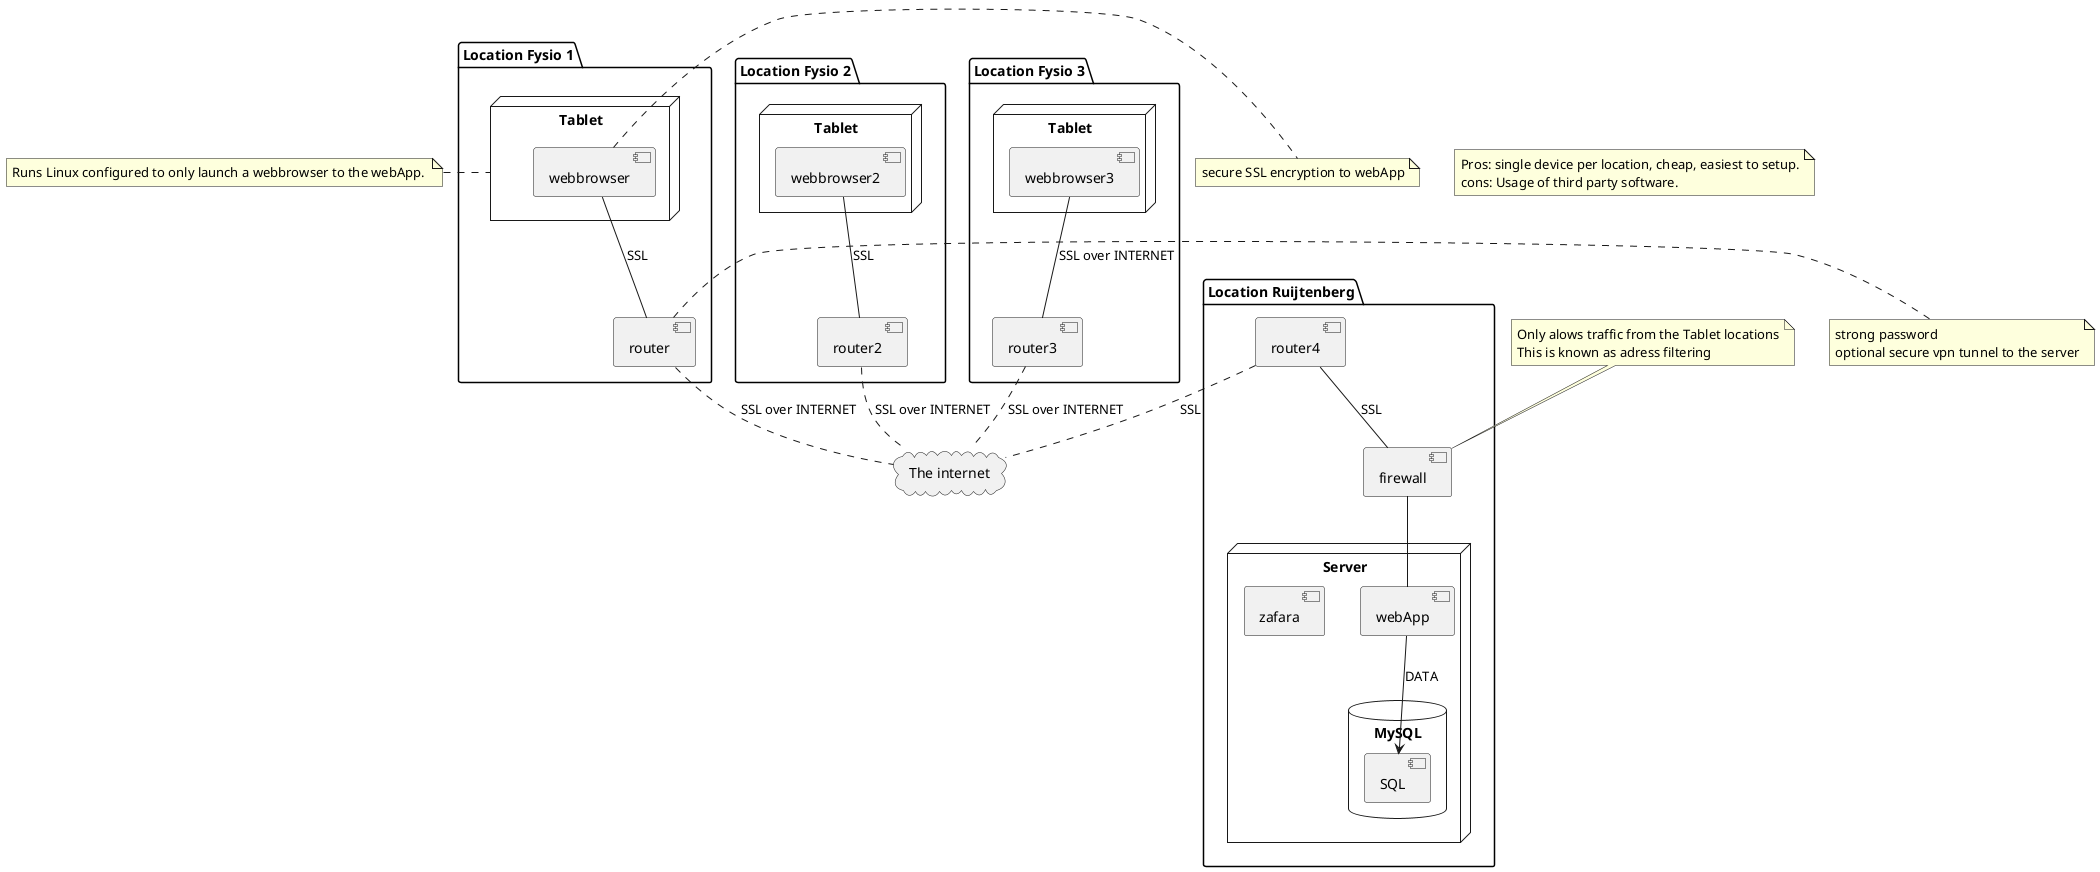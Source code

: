 @startuml

package "Location Fysio 1" {
node "Tablet" as tablet {
[webbrowser]
}
	[router]
}

package "Location Fysio 2" {
node "Tablet" as tablet2 {
[webbrowser2]
}
	[router2]
}

package "Location Fysio 3" {
node "Tablet" as tablet3 {
[webbrowser3]
}
	[router3]
}
note left of tablet
Runs Linux configured to only launch a webbrowser to the webApp. 
end note

note right of [router]
'hidden' network
strong password
optional secure vpn tunnel to the server
end note



cloud "The internet" as internet{


}

package "Location Ruijtenberg" {
	
	[firewall]
	[router4]
	node "Server" as S2{
		database "MySQL" {
			[SQL]
		}
		[webApp]
		[zafara]
	}
}


[router] .. internet: SSL over INTERNET
note top of [firewall]
Only alows traffic from the Tablet locations
This is known as adress filtering
end note

note right of [webbrowser]
secure SSL encryption to webApp
end note


[webbrowser] -- [router]: SSL

[webApp] --> [SQL]: DATA
[router4] -- [firewall]: SSL
[router4] .. internet: SSL
[firewall] -- [webApp]
[webbrowser2] -- [router2]: SSL
[router2] .. internet: SSL over INTERNET

[webbrowser3] -- [router3]: SSL over INTERNET
[router3] .. internet: SSL over INTERNET
note "Pros: single device per location, cheap, easiest to setup.\ncons: Usage of third party software. " as N1

@enduml
